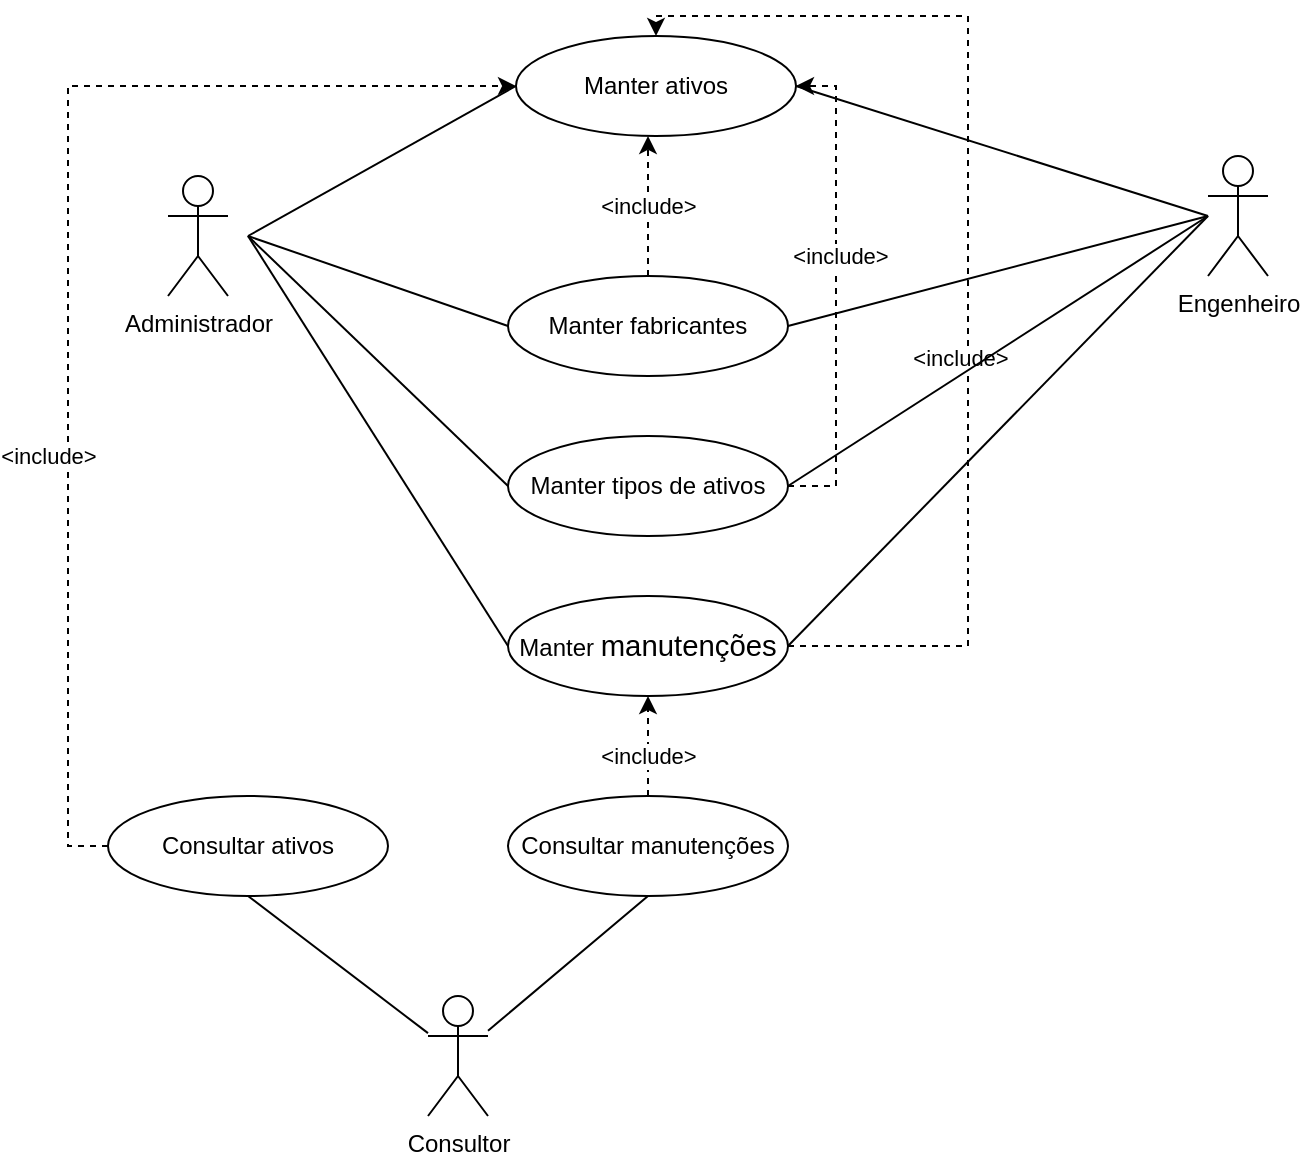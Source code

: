 <mxfile version="13.9.7" type="google"><diagram id="LWWoybEdjdhebzGuILIH" name="Page-1"><mxGraphModel dx="1422" dy="714" grid="1" gridSize="10" guides="1" tooltips="1" connect="1" arrows="1" fold="1" page="1" pageScale="1" pageWidth="827" pageHeight="1169" math="0" shadow="0"><root><mxCell id="0"/><mxCell id="1" parent="0"/><mxCell id="eTnmijYnBSWQd0OJOzpT-1" value="Administrador&lt;br&gt;" style="shape=umlActor;verticalLabelPosition=bottom;verticalAlign=top;html=1;outlineConnect=0;" parent="1" vertex="1"><mxGeometry x="100" y="100" width="30" height="60" as="geometry"/></mxCell><mxCell id="eTnmijYnBSWQd0OJOzpT-3" value="Manter ativos" style="ellipse;whiteSpace=wrap;html=1;" parent="1" vertex="1"><mxGeometry x="274" y="30" width="140" height="50" as="geometry"/></mxCell><mxCell id="eTnmijYnBSWQd0OJOzpT-13" value="&amp;lt;include&amp;gt;" style="edgeStyle=orthogonalEdgeStyle;rounded=0;orthogonalLoop=1;jettySize=auto;html=1;endArrow=classic;endFill=1;dashed=1;exitX=0.5;exitY=0;exitDx=0;exitDy=0;" parent="1" source="eTnmijYnBSWQd0OJOzpT-4" target="eTnmijYnBSWQd0OJOzpT-3" edge="1"><mxGeometry relative="1" as="geometry"><mxPoint x="349" y="149" as="sourcePoint"/><Array as="points"><mxPoint x="340" y="110"/><mxPoint x="340" y="110"/></Array></mxGeometry></mxCell><mxCell id="eTnmijYnBSWQd0OJOzpT-4" value="Manter fabricantes" style="ellipse;whiteSpace=wrap;html=1;" parent="1" vertex="1"><mxGeometry x="270" y="150" width="140" height="50" as="geometry"/></mxCell><mxCell id="eTnmijYnBSWQd0OJOzpT-14" style="edgeStyle=orthogonalEdgeStyle;rounded=0;orthogonalLoop=1;jettySize=auto;html=1;entryX=1;entryY=0.5;entryDx=0;entryDy=0;dashed=1;endArrow=classic;endFill=1;" parent="1" source="eTnmijYnBSWQd0OJOzpT-5" target="eTnmijYnBSWQd0OJOzpT-3" edge="1"><mxGeometry relative="1" as="geometry"><Array as="points"><mxPoint x="434" y="255"/><mxPoint x="434" y="55"/></Array></mxGeometry></mxCell><mxCell id="eTnmijYnBSWQd0OJOzpT-16" value="&amp;lt;include&amp;gt;" style="edgeLabel;html=1;align=center;verticalAlign=middle;resizable=0;points=[];" parent="eTnmijYnBSWQd0OJOzpT-14" vertex="1" connectable="0"><mxGeometry x="0.123" y="-2" relative="1" as="geometry"><mxPoint y="-2" as="offset"/></mxGeometry></mxCell><mxCell id="eTnmijYnBSWQd0OJOzpT-5" value="Manter tipos de ativos" style="ellipse;whiteSpace=wrap;html=1;" parent="1" vertex="1"><mxGeometry x="270" y="230" width="140" height="50" as="geometry"/></mxCell><mxCell id="eTnmijYnBSWQd0OJOzpT-17" style="edgeStyle=orthogonalEdgeStyle;rounded=0;orthogonalLoop=1;jettySize=auto;html=1;dashed=1;endArrow=classic;endFill=1;anchorPointDirection=0;" parent="1" source="eTnmijYnBSWQd0OJOzpT-6" target="eTnmijYnBSWQd0OJOzpT-3" edge="1"><mxGeometry relative="1" as="geometry"><Array as="points"><mxPoint x="500" y="335"/><mxPoint x="500" y="20"/><mxPoint x="344" y="20"/></Array></mxGeometry></mxCell><mxCell id="eTnmijYnBSWQd0OJOzpT-18" value="&amp;lt;include&amp;gt;" style="edgeLabel;html=1;align=center;verticalAlign=middle;resizable=0;points=[];" parent="eTnmijYnBSWQd0OJOzpT-17" vertex="1" connectable="0"><mxGeometry x="-0.18" y="4" relative="1" as="geometry"><mxPoint as="offset"/></mxGeometry></mxCell><mxCell id="eTnmijYnBSWQd0OJOzpT-6" value="Manter&amp;nbsp;&lt;span style=&quot;font-size: 11.0pt ; line-height: 107% ; font-family: &amp;#34;calibri&amp;#34; , sans-serif&quot;&gt;manutenções&lt;/span&gt;" style="ellipse;whiteSpace=wrap;html=1;" parent="1" vertex="1"><mxGeometry x="270" y="310" width="140" height="50" as="geometry"/></mxCell><mxCell id="g_eDNLib9CYz-SccW6D5-4" value="Engenheiro" style="shape=umlActor;verticalLabelPosition=bottom;verticalAlign=top;html=1;outlineConnect=0;" parent="1" vertex="1"><mxGeometry x="620" y="90" width="30" height="60" as="geometry"/></mxCell><mxCell id="64iPjNNp8vB_HlY15qEQ-2" style="edgeStyle=none;rounded=0;orthogonalLoop=1;jettySize=auto;html=1;entryX=0.5;entryY=1;entryDx=0;entryDy=0;endArrow=none;endFill=0;" edge="1" parent="1" source="g_eDNLib9CYz-SccW6D5-5" target="g_eDNLib9CYz-SccW6D5-8"><mxGeometry relative="1" as="geometry"/></mxCell><mxCell id="64iPjNNp8vB_HlY15qEQ-3" style="edgeStyle=none;rounded=0;orthogonalLoop=1;jettySize=auto;html=1;entryX=0.5;entryY=1;entryDx=0;entryDy=0;endArrow=none;endFill=0;" edge="1" parent="1" source="g_eDNLib9CYz-SccW6D5-5" target="g_eDNLib9CYz-SccW6D5-9"><mxGeometry relative="1" as="geometry"/></mxCell><mxCell id="g_eDNLib9CYz-SccW6D5-5" value="Consultor&lt;br&gt;" style="shape=umlActor;verticalLabelPosition=bottom;verticalAlign=top;html=1;outlineConnect=0;" parent="1" vertex="1"><mxGeometry x="230" y="510" width="30" height="60" as="geometry"/></mxCell><mxCell id="g_eDNLib9CYz-SccW6D5-10" style="edgeStyle=orthogonalEdgeStyle;rounded=0;orthogonalLoop=1;jettySize=auto;html=1;dashed=1;exitX=0;exitY=0.5;exitDx=0;exitDy=0;" parent="1" source="g_eDNLib9CYz-SccW6D5-8" target="eTnmijYnBSWQd0OJOzpT-3" edge="1"><mxGeometry relative="1" as="geometry"><Array as="points"><mxPoint x="50" y="435"/><mxPoint x="50" y="55"/></Array></mxGeometry></mxCell><mxCell id="g_eDNLib9CYz-SccW6D5-13" value="&amp;lt;include&amp;gt;" style="edgeLabel;html=1;align=center;verticalAlign=middle;resizable=0;points=[];" parent="g_eDNLib9CYz-SccW6D5-10" vertex="1" connectable="0"><mxGeometry x="-0.378" y="-1" relative="1" as="geometry"><mxPoint x="-11" y="-21" as="offset"/></mxGeometry></mxCell><mxCell id="g_eDNLib9CYz-SccW6D5-8" value="Consultar ativos" style="ellipse;whiteSpace=wrap;html=1;" parent="1" vertex="1"><mxGeometry x="70" y="410" width="140" height="50" as="geometry"/></mxCell><mxCell id="g_eDNLib9CYz-SccW6D5-11" style="edgeStyle=orthogonalEdgeStyle;rounded=0;orthogonalLoop=1;jettySize=auto;html=1;dashed=1;" parent="1" source="g_eDNLib9CYz-SccW6D5-9" target="eTnmijYnBSWQd0OJOzpT-6" edge="1"><mxGeometry relative="1" as="geometry"><Array as="points"><mxPoint x="340" y="455"/></Array></mxGeometry></mxCell><mxCell id="g_eDNLib9CYz-SccW6D5-12" value="&amp;lt;include&amp;gt;" style="edgeLabel;html=1;align=center;verticalAlign=middle;resizable=0;points=[];" parent="g_eDNLib9CYz-SccW6D5-11" vertex="1" connectable="0"><mxGeometry x="-0.391" y="-1" relative="1" as="geometry"><mxPoint x="-1" y="-5" as="offset"/></mxGeometry></mxCell><mxCell id="g_eDNLib9CYz-SccW6D5-9" value="Consultar manutenções" style="ellipse;whiteSpace=wrap;html=1;" parent="1" vertex="1"><mxGeometry x="270" y="410" width="140" height="50" as="geometry"/></mxCell><mxCell id="g_eDNLib9CYz-SccW6D5-24" value="" style="endArrow=none;html=1;entryX=0;entryY=0.5;entryDx=0;entryDy=0;" parent="1" target="eTnmijYnBSWQd0OJOzpT-3" edge="1"><mxGeometry width="50" height="50" relative="1" as="geometry"><mxPoint x="140" y="130" as="sourcePoint"/><mxPoint x="190" y="80" as="targetPoint"/></mxGeometry></mxCell><mxCell id="g_eDNLib9CYz-SccW6D5-25" value="" style="endArrow=none;html=1;entryX=0;entryY=0.5;entryDx=0;entryDy=0;" parent="1" target="eTnmijYnBSWQd0OJOzpT-4" edge="1"><mxGeometry width="50" height="50" relative="1" as="geometry"><mxPoint x="140" y="130" as="sourcePoint"/><mxPoint x="284" y="65" as="targetPoint"/></mxGeometry></mxCell><mxCell id="g_eDNLib9CYz-SccW6D5-26" value="" style="endArrow=none;html=1;entryX=0;entryY=0.5;entryDx=0;entryDy=0;" parent="1" target="eTnmijYnBSWQd0OJOzpT-5" edge="1"><mxGeometry width="50" height="50" relative="1" as="geometry"><mxPoint x="140" y="130" as="sourcePoint"/><mxPoint x="280" y="185" as="targetPoint"/></mxGeometry></mxCell><mxCell id="g_eDNLib9CYz-SccW6D5-27" value="" style="endArrow=none;html=1;entryX=0;entryY=0.5;entryDx=0;entryDy=0;" parent="1" target="eTnmijYnBSWQd0OJOzpT-6" edge="1"><mxGeometry width="50" height="50" relative="1" as="geometry"><mxPoint x="140" y="130" as="sourcePoint"/><mxPoint x="280" y="265" as="targetPoint"/></mxGeometry></mxCell><mxCell id="g_eDNLib9CYz-SccW6D5-36" value="" style="endArrow=none;html=1;entryX=0;entryY=0.5;entryDx=0;entryDy=0;exitX=1;exitY=0.5;exitDx=0;exitDy=0;" parent="1" source="eTnmijYnBSWQd0OJOzpT-3" edge="1"><mxGeometry width="50" height="50" relative="1" as="geometry"><mxPoint x="486" y="195" as="sourcePoint"/><mxPoint x="620" y="120" as="targetPoint"/></mxGeometry></mxCell><mxCell id="g_eDNLib9CYz-SccW6D5-37" value="" style="endArrow=none;html=1;exitX=1;exitY=0.5;exitDx=0;exitDy=0;" parent="1" source="eTnmijYnBSWQd0OJOzpT-4" edge="1"><mxGeometry width="50" height="50" relative="1" as="geometry"><mxPoint x="424" y="65" as="sourcePoint"/><mxPoint x="620" y="120" as="targetPoint"/></mxGeometry></mxCell><mxCell id="g_eDNLib9CYz-SccW6D5-38" value="" style="endArrow=none;html=1;exitX=1;exitY=0.5;exitDx=0;exitDy=0;" parent="1" source="eTnmijYnBSWQd0OJOzpT-5" edge="1"><mxGeometry width="50" height="50" relative="1" as="geometry"><mxPoint x="420" y="185" as="sourcePoint"/><mxPoint x="620" y="120" as="targetPoint"/></mxGeometry></mxCell><mxCell id="g_eDNLib9CYz-SccW6D5-39" value="" style="endArrow=none;html=1;exitX=1;exitY=0.5;exitDx=0;exitDy=0;" parent="1" source="eTnmijYnBSWQd0OJOzpT-6" edge="1"><mxGeometry width="50" height="50" relative="1" as="geometry"><mxPoint x="430" y="195" as="sourcePoint"/><mxPoint x="620" y="120" as="targetPoint"/></mxGeometry></mxCell></root></mxGraphModel></diagram></mxfile>